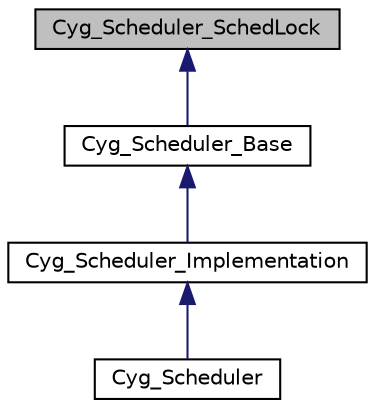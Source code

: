 digraph "Cyg_Scheduler_SchedLock"
{
  edge [fontname="Helvetica",fontsize="10",labelfontname="Helvetica",labelfontsize="10"];
  node [fontname="Helvetica",fontsize="10",shape=record];
  Node1 [label="Cyg_Scheduler_SchedLock",height=0.2,width=0.4,color="black", fillcolor="grey75", style="filled" fontcolor="black"];
  Node1 -> Node2 [dir="back",color="midnightblue",fontsize="10",style="solid",fontname="Helvetica"];
  Node2 [label="Cyg_Scheduler_Base",height=0.2,width=0.4,color="black", fillcolor="white", style="filled",URL="$class_cyg___scheduler___base.html"];
  Node2 -> Node3 [dir="back",color="midnightblue",fontsize="10",style="solid",fontname="Helvetica"];
  Node3 [label="Cyg_Scheduler_Implementation",height=0.2,width=0.4,color="black", fillcolor="white", style="filled",URL="$class_cyg___scheduler___implementation.html"];
  Node3 -> Node4 [dir="back",color="midnightblue",fontsize="10",style="solid",fontname="Helvetica"];
  Node4 [label="Cyg_Scheduler",height=0.2,width=0.4,color="black", fillcolor="white", style="filled",URL="$class_cyg___scheduler.html"];
}
